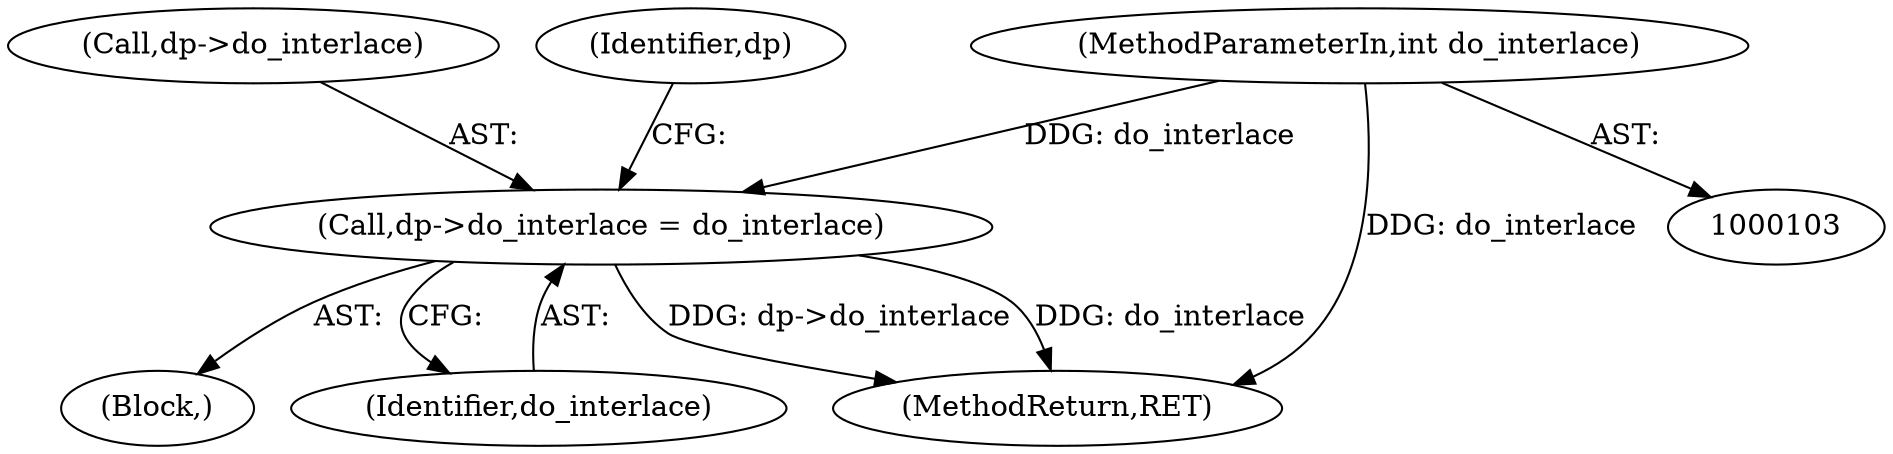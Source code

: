 digraph "0_Android_9d4853418ab2f754c2b63e091c29c5529b8b86ca_131@pointer" {
"1000236" [label="(Call,dp->do_interlace = do_interlace)"];
"1000107" [label="(MethodParameterIn,int do_interlace)"];
"1000109" [label="(Block,)"];
"1000237" [label="(Call,dp->do_interlace)"];
"1000240" [label="(Identifier,do_interlace)"];
"1000243" [label="(Identifier,dp)"];
"1000236" [label="(Call,dp->do_interlace = do_interlace)"];
"1000287" [label="(MethodReturn,RET)"];
"1000107" [label="(MethodParameterIn,int do_interlace)"];
"1000236" -> "1000109"  [label="AST: "];
"1000236" -> "1000240"  [label="CFG: "];
"1000237" -> "1000236"  [label="AST: "];
"1000240" -> "1000236"  [label="AST: "];
"1000243" -> "1000236"  [label="CFG: "];
"1000236" -> "1000287"  [label="DDG: dp->do_interlace"];
"1000236" -> "1000287"  [label="DDG: do_interlace"];
"1000107" -> "1000236"  [label="DDG: do_interlace"];
"1000107" -> "1000103"  [label="AST: "];
"1000107" -> "1000287"  [label="DDG: do_interlace"];
}
